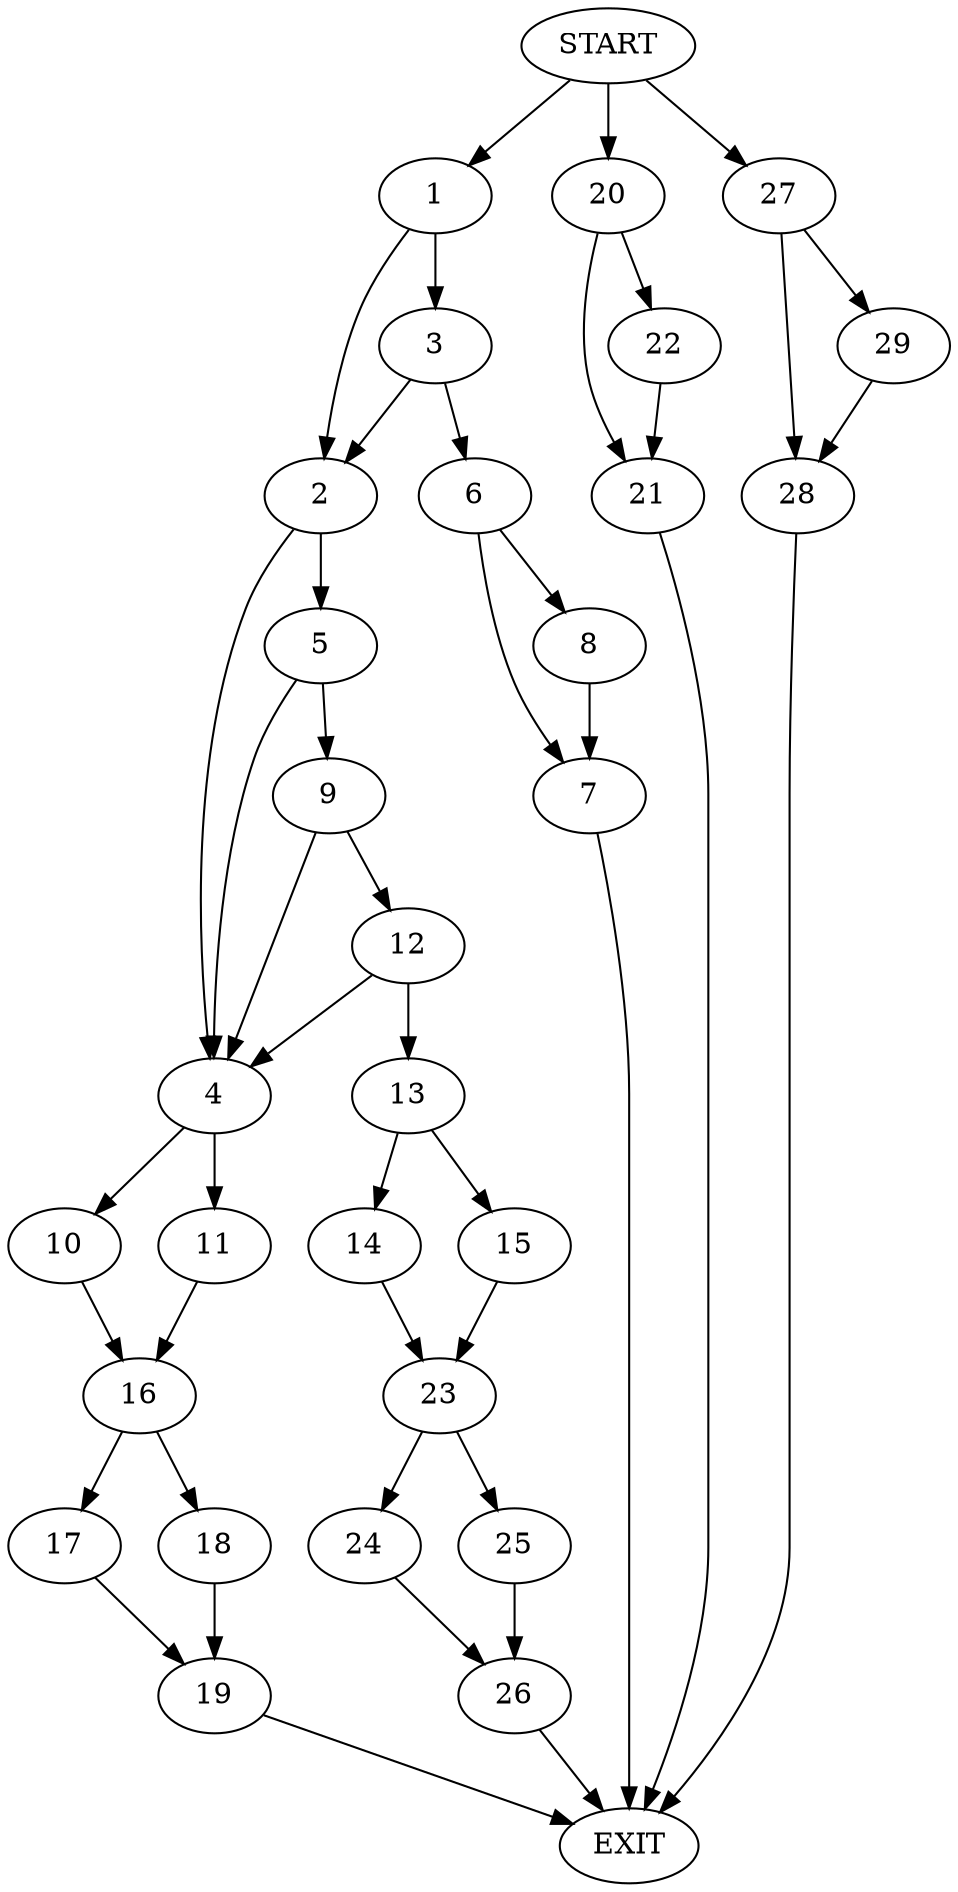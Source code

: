 digraph {
0 [label="START"]
30 [label="EXIT"]
0 -> 1
1 -> 2
1 -> 3
2 -> 4
2 -> 5
3 -> 2
3 -> 6
6 -> 7
6 -> 8
8 -> 7
7 -> 30
5 -> 4
5 -> 9
4 -> 10
4 -> 11
9 -> 4
9 -> 12
12 -> 4
12 -> 13
13 -> 14
13 -> 15
11 -> 16
10 -> 16
16 -> 17
16 -> 18
17 -> 19
18 -> 19
19 -> 30
0 -> 20
20 -> 21
20 -> 22
22 -> 21
21 -> 30
14 -> 23
15 -> 23
23 -> 24
23 -> 25
25 -> 26
24 -> 26
26 -> 30
0 -> 27
27 -> 28
27 -> 29
29 -> 28
28 -> 30
}
